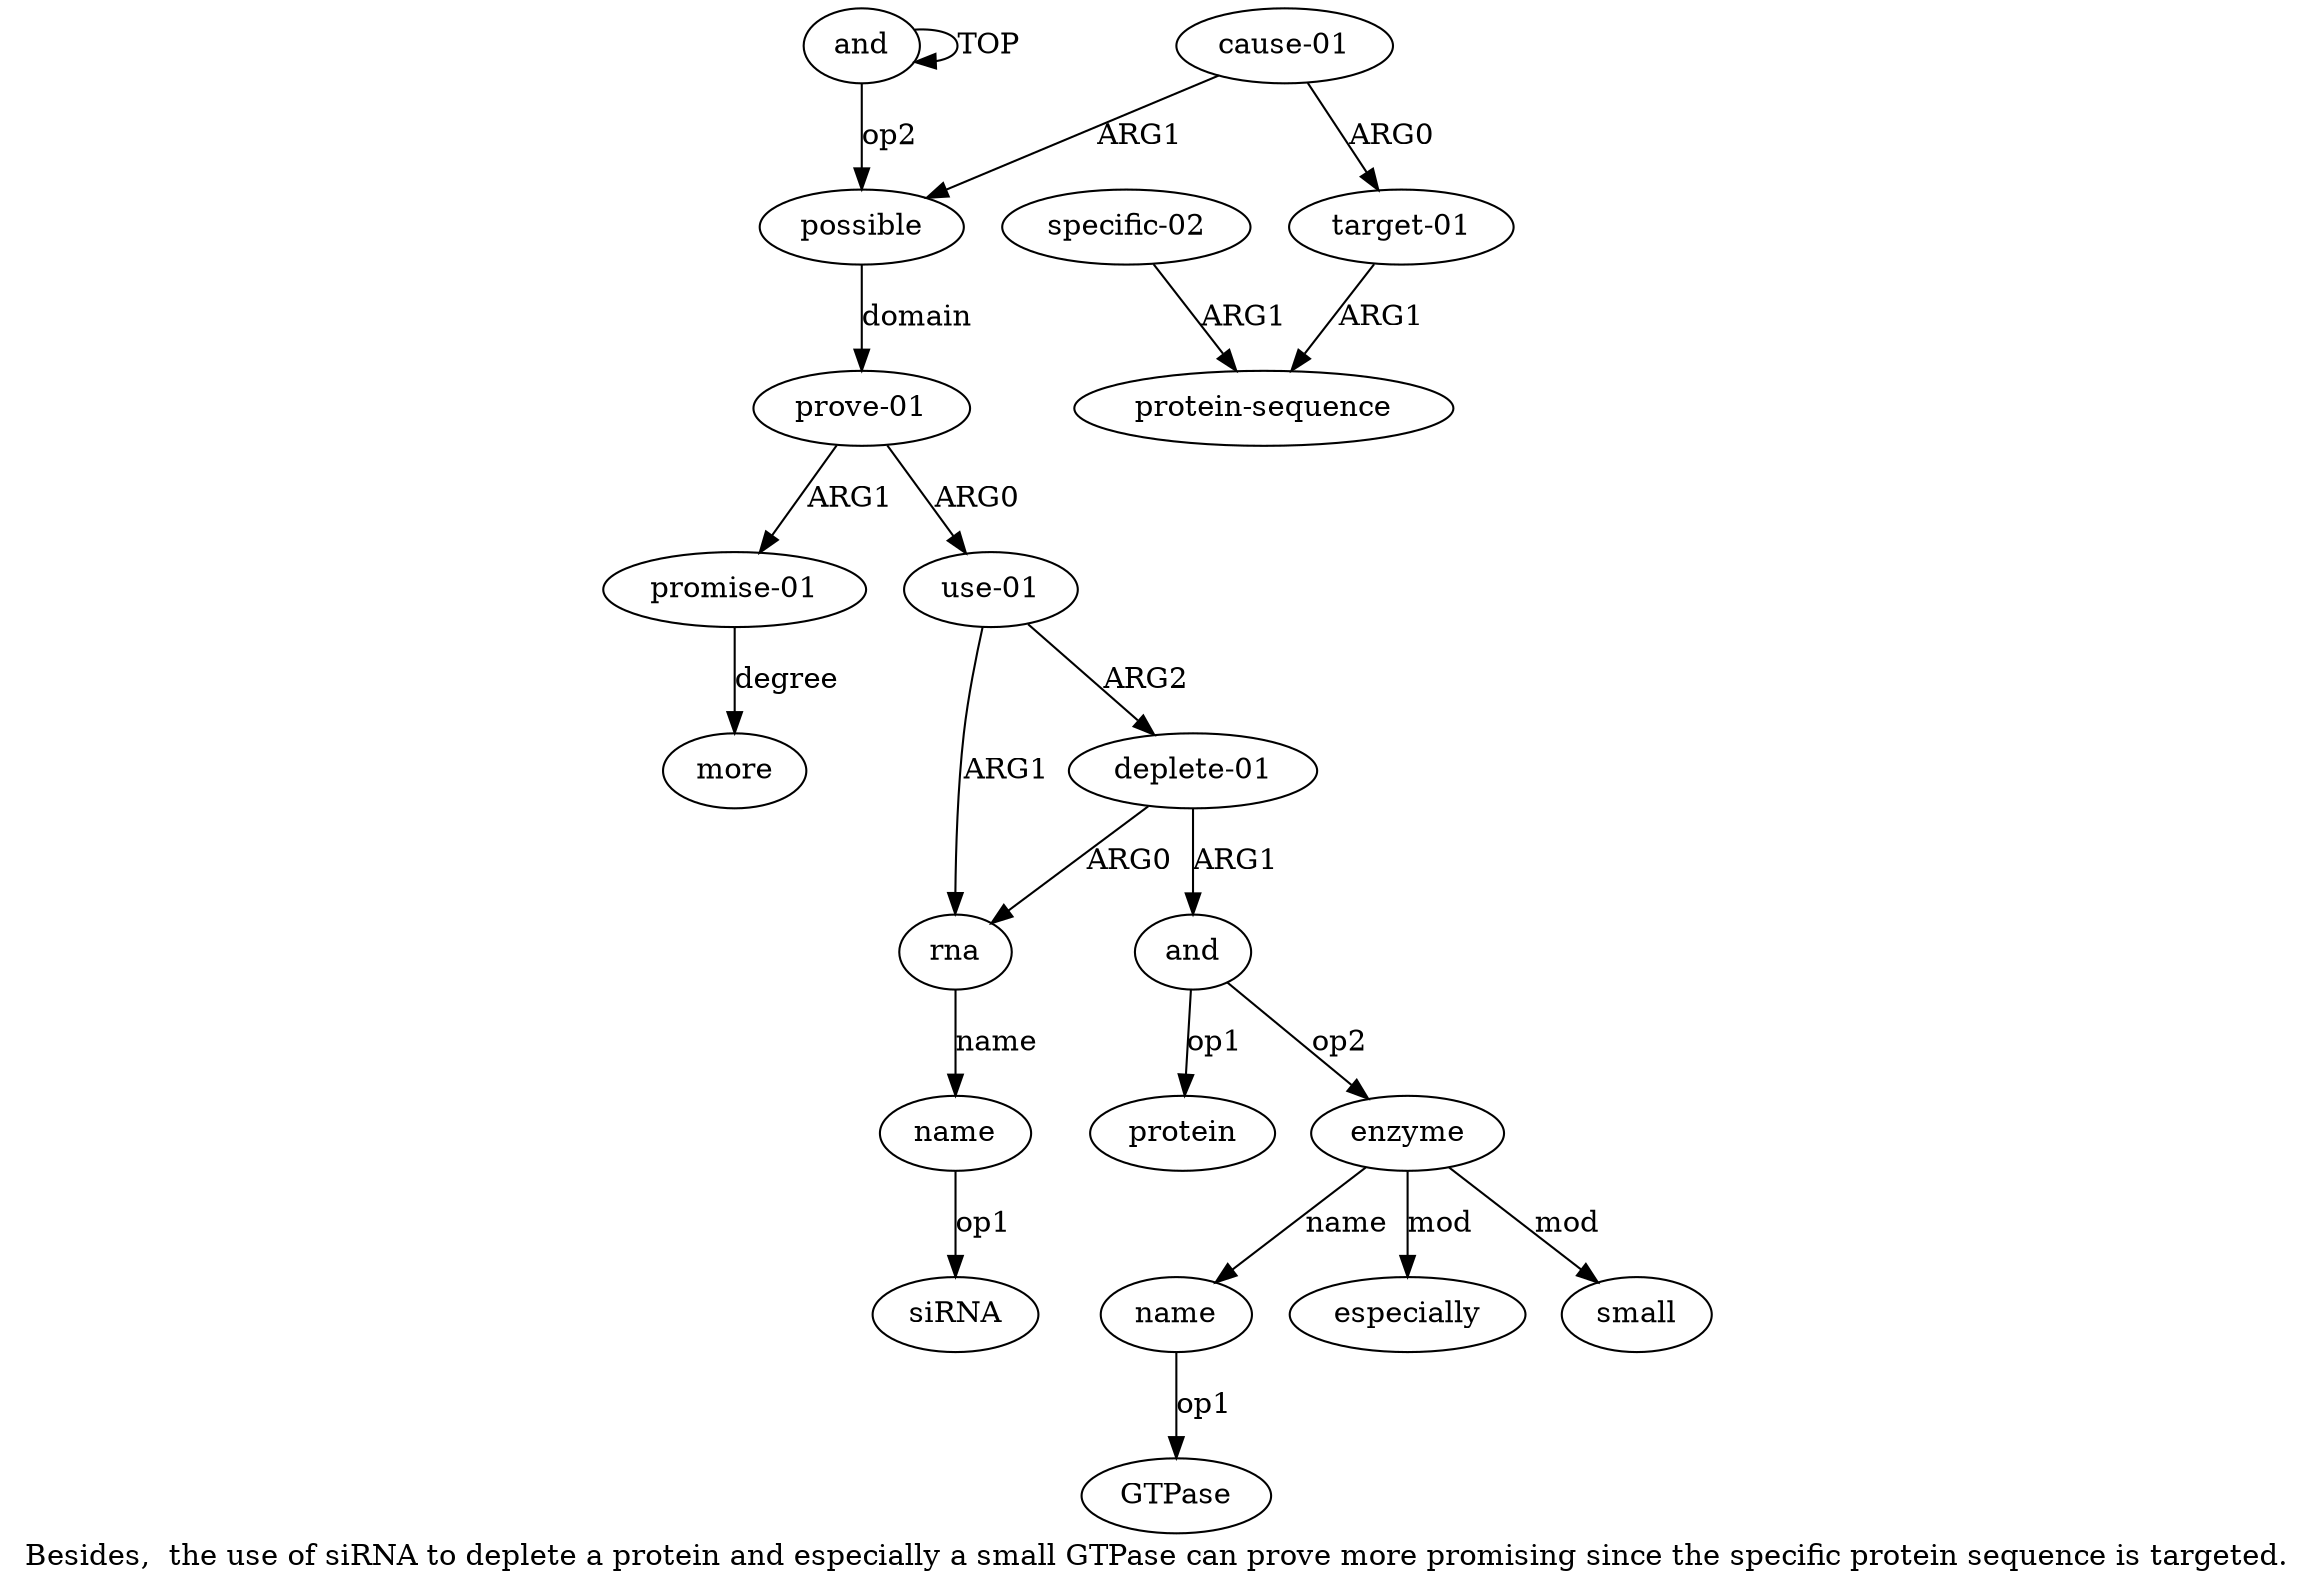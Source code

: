 digraph  {
	graph [label="Besides,  the use of siRNA to deplete a protein and especially a small GTPase can prove more promising since the specific protein \
sequence is targeted."];
	node [label="\N"];
	a15	 [color=black,
		gold_ind=15,
		gold_label="cause-01",
		label="cause-01",
		test_ind=15,
		test_label="cause-01"];
	a16	 [color=black,
		gold_ind=16,
		gold_label="target-01",
		label="target-01",
		test_ind=16,
		test_label="target-01"];
	a15 -> a16 [key=0,
	color=black,
	gold_label=ARG0,
	label=ARG0,
	test_label=ARG0];
a1 [color=black,
	gold_ind=1,
	gold_label=possible,
	label=possible,
	test_ind=1,
	test_label=possible];
a15 -> a1 [key=0,
color=black,
gold_label=ARG1,
label=ARG1,
test_label=ARG1];
a14 [color=black,
gold_ind=14,
gold_label=more,
label=more,
test_ind=14,
test_label=more];
a17 [color=black,
gold_ind=17,
gold_label="protein-sequence",
label="protein-sequence",
test_ind=17,
test_label="protein-sequence"];
a16 -> a17 [key=0,
color=black,
gold_label=ARG1,
label=ARG1,
test_label=ARG1];
a11 [color=black,
gold_ind=11,
gold_label=small,
label=small,
test_ind=11,
test_label=small];
a10 [color=black,
gold_ind=10,
gold_label=name,
label=name,
test_ind=10,
test_label=name];
"a10 GTPase" [color=black,
gold_ind=-1,
gold_label=GTPase,
label=GTPase,
test_ind=-1,
test_label=GTPase];
a10 -> "a10 GTPase" [key=0,
color=black,
gold_label=op1,
label=op1,
test_label=op1];
a13 [color=black,
gold_ind=13,
gold_label="promise-01",
label="promise-01",
test_ind=13,
test_label="promise-01"];
a13 -> a14 [key=0,
color=black,
gold_label=degree,
label=degree,
test_label=degree];
a12 [color=black,
gold_ind=12,
gold_label=especially,
label=especially,
test_ind=12,
test_label=especially];
a18 [color=black,
gold_ind=18,
gold_label="specific-02",
label="specific-02",
test_ind=18,
test_label="specific-02"];
a18 -> a17 [key=0,
color=black,
gold_label=ARG1,
label=ARG1,
test_label=ARG1];
a2 [color=black,
gold_ind=2,
gold_label="prove-01",
label="prove-01",
test_ind=2,
test_label="prove-01"];
a1 -> a2 [key=0,
color=black,
gold_label=domain,
label=domain,
test_label=domain];
a0 [color=black,
gold_ind=0,
gold_label=and,
label=and,
test_ind=0,
test_label=and];
a0 -> a1 [key=0,
color=black,
gold_label=op2,
label=op2,
test_label=op2];
a0 -> a0 [key=0,
color=black,
gold_label=TOP,
label=TOP,
test_label=TOP];
a3 [color=black,
gold_ind=3,
gold_label="use-01",
label="use-01",
test_ind=3,
test_label="use-01"];
a4 [color=black,
gold_ind=4,
gold_label=rna,
label=rna,
test_ind=4,
test_label=rna];
a3 -> a4 [key=0,
color=black,
gold_label=ARG1,
label=ARG1,
test_label=ARG1];
a6 [color=black,
gold_ind=6,
gold_label="deplete-01",
label="deplete-01",
test_ind=6,
test_label="deplete-01"];
a3 -> a6 [key=0,
color=black,
gold_label=ARG2,
label=ARG2,
test_label=ARG2];
a2 -> a13 [key=0,
color=black,
gold_label=ARG1,
label=ARG1,
test_label=ARG1];
a2 -> a3 [key=0,
color=black,
gold_label=ARG0,
label=ARG0,
test_label=ARG0];
a5 [color=black,
gold_ind=5,
gold_label=name,
label=name,
test_ind=5,
test_label=name];
"a5 siRNA" [color=black,
gold_ind=-1,
gold_label=siRNA,
label=siRNA,
test_ind=-1,
test_label=siRNA];
a5 -> "a5 siRNA" [key=0,
color=black,
gold_label=op1,
label=op1,
test_label=op1];
a4 -> a5 [key=0,
color=black,
gold_label=name,
label=name,
test_label=name];
a7 [color=black,
gold_ind=7,
gold_label=and,
label=and,
test_ind=7,
test_label=and];
a9 [color=black,
gold_ind=9,
gold_label=enzyme,
label=enzyme,
test_ind=9,
test_label=enzyme];
a7 -> a9 [key=0,
color=black,
gold_label=op2,
label=op2,
test_label=op2];
a8 [color=black,
gold_ind=8,
gold_label=protein,
label=protein,
test_ind=8,
test_label=protein];
a7 -> a8 [key=0,
color=black,
gold_label=op1,
label=op1,
test_label=op1];
a6 -> a4 [key=0,
color=black,
gold_label=ARG0,
label=ARG0,
test_label=ARG0];
a6 -> a7 [key=0,
color=black,
gold_label=ARG1,
label=ARG1,
test_label=ARG1];
a9 -> a11 [key=0,
color=black,
gold_label=mod,
label=mod,
test_label=mod];
a9 -> a10 [key=0,
color=black,
gold_label=name,
label=name,
test_label=name];
a9 -> a12 [key=0,
color=black,
gold_label=mod,
label=mod,
test_label=mod];
}
